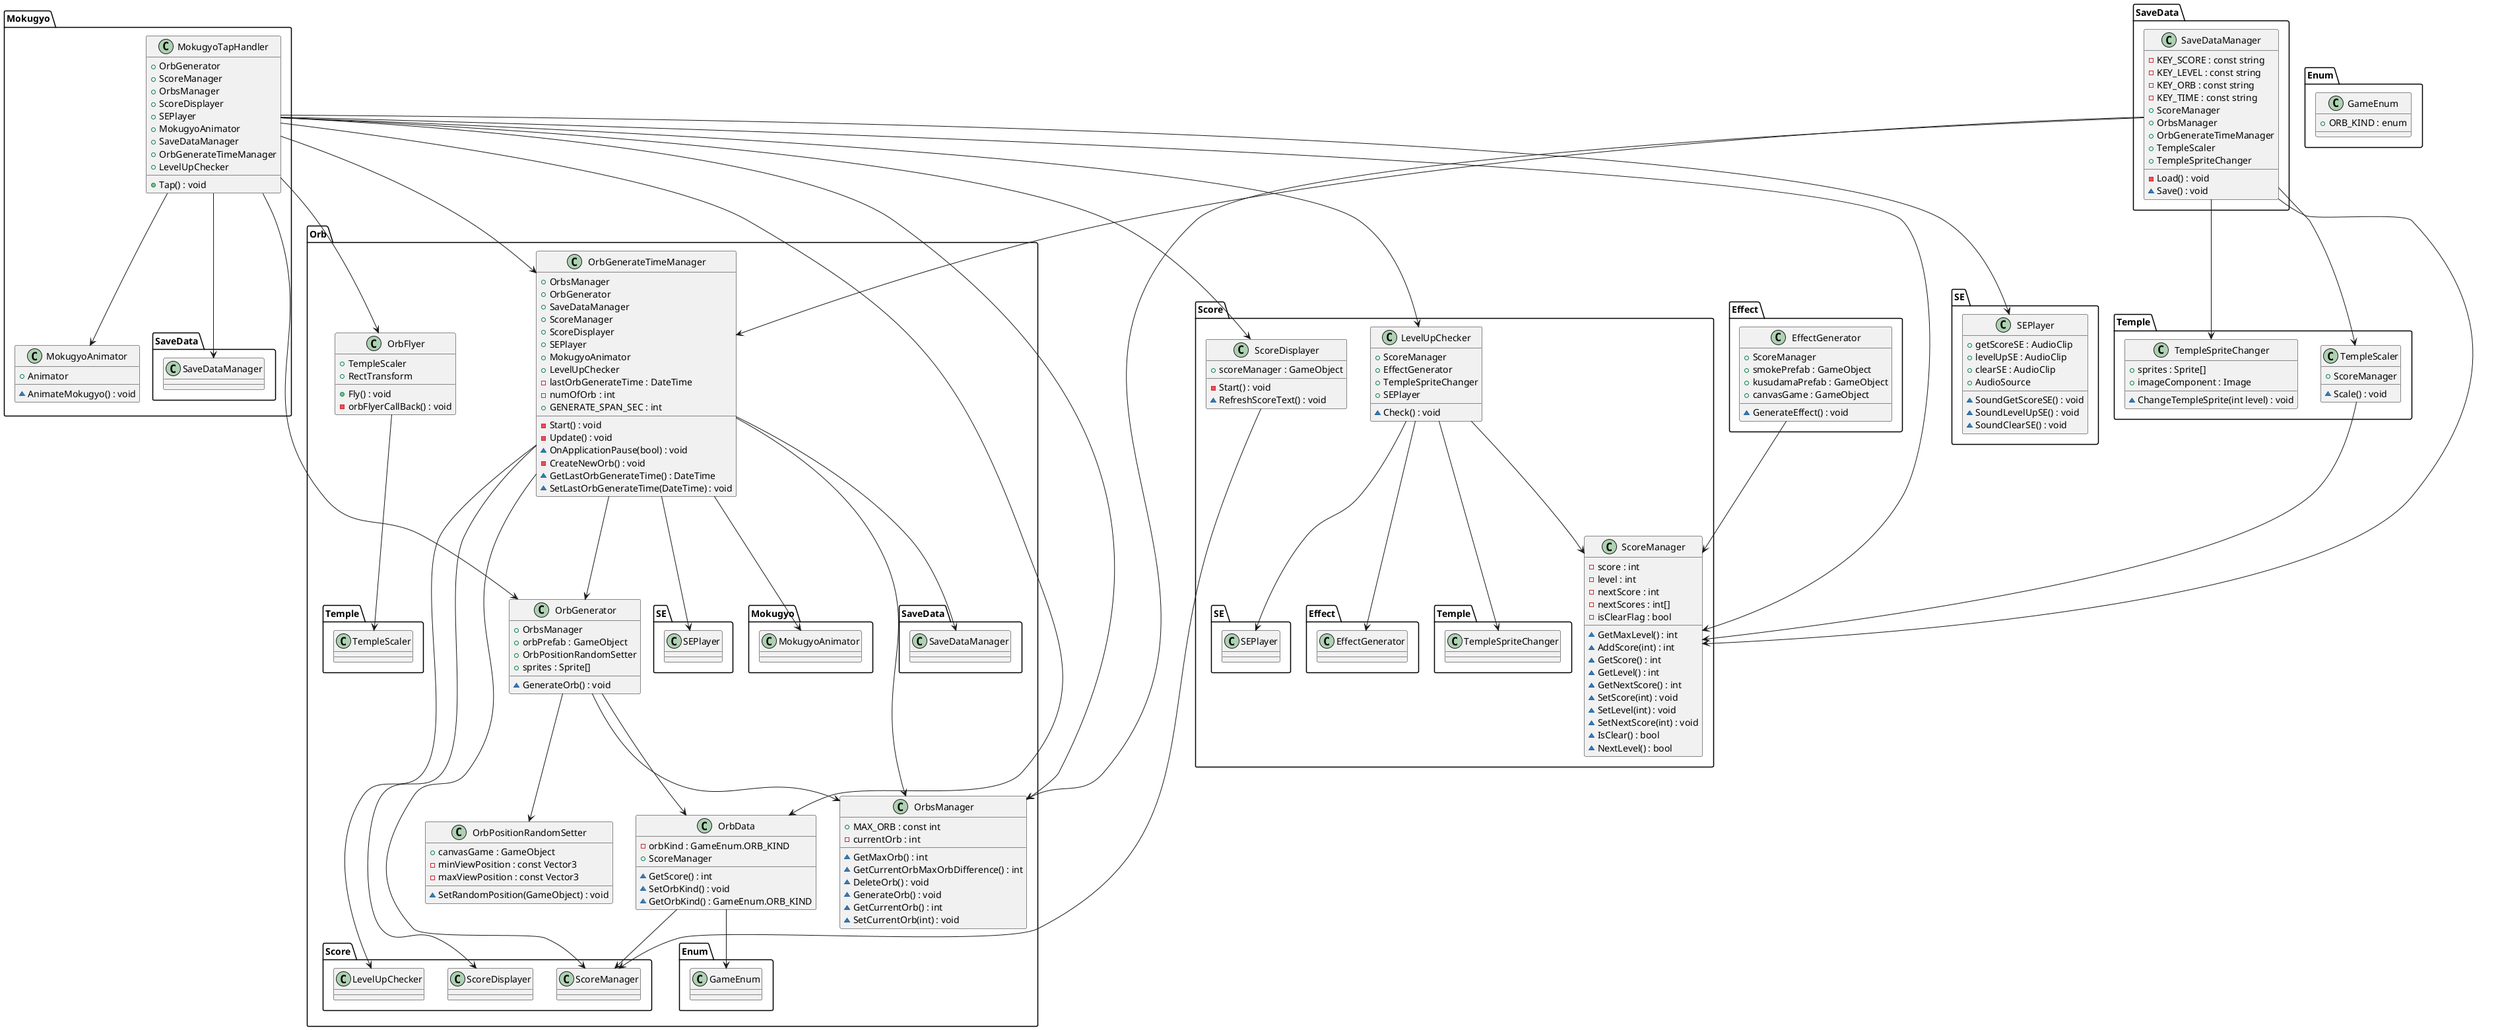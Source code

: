 @startuml TheTemple
namespace Orb{
    class OrbFlyer{
        + TempleScaler
        + RectTransform
        + Fly() : void
        - orbFlyerCallBack() : void
    }
    OrbFlyer --> Temple.TempleScaler

    class OrbGenerateTimeManager{
        + OrbsManager
        + OrbGenerator
        + SaveDataManager
        + ScoreManager
        + ScoreDisplayer
        + SEPlayer
        + MokugyoAnimator
        + LevelUpChecker
        - lastOrbGenerateTime : DateTime
        - numOfOrb : int
        + GENERATE_SPAN_SEC : int
        - Start() : void
        - Update() : void
        ~ OnApplicationPause(bool) : void        
        - CreateNewOrb() : void
        ~ GetLastOrbGenerateTime() : DateTime
        ~ SetLastOrbGenerateTime(DateTime) : void
    }
    OrbGenerateTimeManager --> OrbsManager
    OrbGenerateTimeManager --> OrbGenerator
    OrbGenerateTimeManager --> SaveData.SaveDataManager
    OrbGenerateTimeManager --> Score.ScoreManager
    OrbGenerateTimeManager --> Score.ScoreDisplayer
    OrbGenerateTimeManager --> SE.SEPlayer
    OrbGenerateTimeManager --> Mokugyo.MokugyoAnimator
    OrbGenerateTimeManager --> Score.LevelUpChecker

    class OrbGenerator{
        + OrbsManager
        + orbPrefab : GameObject
        + OrbPositionRandomSetter
        + sprites : Sprite[]
        ~ GenerateOrb() : void
    }
    OrbGenerator --> OrbsManager
    OrbGenerator --> OrbPositionRandomSetter
    OrbGenerator --> OrbData

    class OrbPositionRandomSetter{
        + canvasGame : GameObject
        - minViewPosition : const Vector3
        - maxViewPosition : const Vector3
        ~ SetRandomPosition(GameObject) : void
    }

    class OrbsManager{
        + MAX_ORB : const int
        - currentOrb : int
        ~ GetMaxOrb() : int
        ~ GetCurrentOrbMaxOrbDifference() : int
        ~ DeleteOrb() : void
        ~ GenerateOrb() : void
        ~ GetCurrentOrb() : int
        ~ SetCurrentOrb(int) : void
    }

    class OrbData{
        - orbKind : GameEnum.ORB_KIND
        + ScoreManager
        ~ GetScore() : int
        ~ SetOrbKind() : void
        ~ GetOrbKind() : GameEnum.ORB_KIND
    }
    OrbData --> Score.ScoreManager
    OrbData --> Enum.GameEnum
}

namespace Score{
    class ScoreDisplayer{
        + scoreManager : GameObject
        - Start() : void
        ~ RefreshScoreText() : void
    }
    ScoreDisplayer --> ScoreManager

    class ScoreManager{
        - score : int
        - level : int
        - nextScore : int
        - nextScores : int[]
        - isClearFlag : bool
        ~ GetMaxLevel() : int
        ~ AddScore(int) : int
        ~ GetScore() : int
        ~ GetLevel() : int
        ~ GetNextScore() : int
        ~ SetScore(int) : void
        ~ SetLevel(int) : void
        ~ SetNextScore(int) : void
        ~ IsClear() : bool
        ~ NextLevel() : bool
    }

    class LevelUpChecker{
        + ScoreManager
        + EffectGenerator
        + TempleSpriteChanger
        + SEPlayer
        ~ Check() : void
    }
    LevelUpChecker --> ScoreManager
    LevelUpChecker --> Effect.EffectGenerator
    LevelUpChecker --> Temple.TempleSpriteChanger
    LevelUpChecker --> SE.SEPlayer
}

namespace Effect{
    class EffectGenerator{
        + ScoreManager
        + smokePrefab : GameObject
        + kusudamaPrefab : GameObject
        + canvasGame : GameObject
        ~ GenerateEffect() : void
    }
    EffectGenerator --> Score.ScoreManager
}

namespace Temple{
    class TempleScaler{
        + ScoreManager
        ~ Scale() : void
    }
    TempleScaler --> Score.ScoreManager

    class TempleSpriteChanger{
        + sprites : Sprite[]
        + imageComponent : Image
        ~ ChangeTempleSprite(int level) : void
    }

}

namespace Enum{
    class GameEnum{
        + ORB_KIND : enum
    }
}

namespace SE{
    class SEPlayer{
        + getScoreSE : AudioClip
        + levelUpSE : AudioClip
        + clearSE : AudioClip
        + AudioSource
        ~ SoundGetScoreSE() : void
        ~ SoundLevelUpSE() : void
        ~ SoundClearSE() : void
    }
}

namespace Mokugyo{
    class MokugyoAnimator{
        + Animator
        ~ AnimateMokugyo() : void
    }

    class MokugyoTapHandler{
        + OrbGenerator
        + ScoreManager
        + OrbsManager
        + ScoreDisplayer
        + SEPlayer
        + MokugyoAnimator
        + SaveDataManager
        + OrbGenerateTimeManager
        + LevelUpChecker
        + Tap() : void
    }
    MokugyoTapHandler --> Orb.OrbGenerator
    MokugyoTapHandler --> Score.ScoreManager
    MokugyoTapHandler --> Orb.OrbsManager
    MokugyoTapHandler --> Score.ScoreDisplayer
    MokugyoTapHandler --> SE.SEPlayer
    MokugyoTapHandler --> MokugyoAnimator
    MokugyoTapHandler --> SaveData.SaveDataManager
    MokugyoTapHandler --> Orb.OrbGenerateTimeManager
    MokugyoTapHandler --> Score.LevelUpChecker
    MokugyoTapHandler --> Orb.OrbData
    MokugyoTapHandler --> Orb.OrbFlyer    
}

namespace SaveData{
    class SaveDataManager{
        - KEY_SCORE : const string
        - KEY_LEVEL : const string
        - KEY_ORB : const string
        - KEY_TIME : const string
        + ScoreManager
        + OrbsManager
        + OrbGenerateTimeManager
        + TempleScaler
        + TempleSpriteChanger
        - Load() : void
        ~ Save() : void
    }
    SaveDataManager --> Score.ScoreManager
    SaveDataManager --> Orb.OrbsManager
    SaveDataManager --> Orb.OrbGenerateTimeManager
    SaveDataManager --> Temple.TempleScaler
    SaveDataManager --> Temple.TempleSpriteChanger
}
@enduml